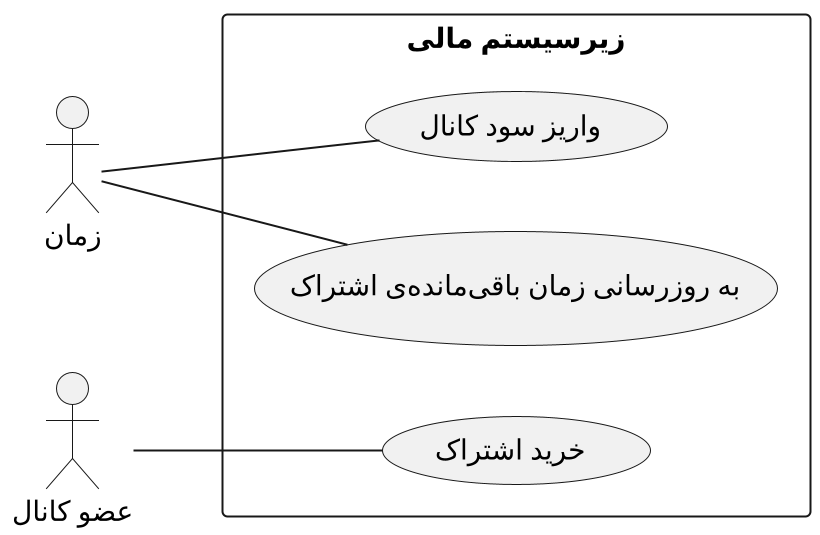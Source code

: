 @startuml monetary_subsystem
scale 2
left to right direction
skinparam defaultFontName B Nazanin

rectangle "زیرسیستم مالی"{
    usecase "خرید اشتراک" as buy
    usecase "به روزرسانی زمان باقی‌مانده‌ی اشتراک" as update
    usecase "واریز سود کانال" as pay
}

actor "زمان" as time
actor "عضو کانال" as member

member -- buy
time -- update
time -- pay

@enduml